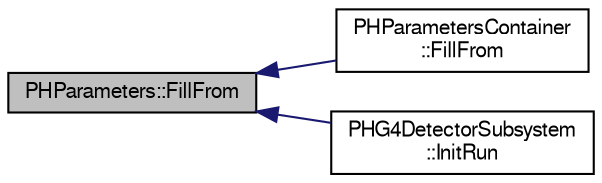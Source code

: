 digraph "PHParameters::FillFrom"
{
  bgcolor="transparent";
  edge [fontname="FreeSans",fontsize="10",labelfontname="FreeSans",labelfontsize="10"];
  node [fontname="FreeSans",fontsize="10",shape=record];
  rankdir="LR";
  Node1 [label="PHParameters::FillFrom",height=0.2,width=0.4,color="black", fillcolor="grey75", style="filled" fontcolor="black"];
  Node1 -> Node2 [dir="back",color="midnightblue",fontsize="10",style="solid",fontname="FreeSans"];
  Node2 [label="PHParametersContainer\l::FillFrom",height=0.2,width=0.4,color="black",URL="$d7/d6b/classPHParametersContainer.html#aeea87ec5112ffb96aef47541208e5093"];
  Node1 -> Node3 [dir="back",color="midnightblue",fontsize="10",style="solid",fontname="FreeSans"];
  Node3 [label="PHG4DetectorSubsystem\l::InitRun",height=0.2,width=0.4,color="black",URL="$d5/d29/classPHG4DetectorSubsystem.html#a3c2ac5dc436f84e09140b6e2a1be8ff9"];
}
